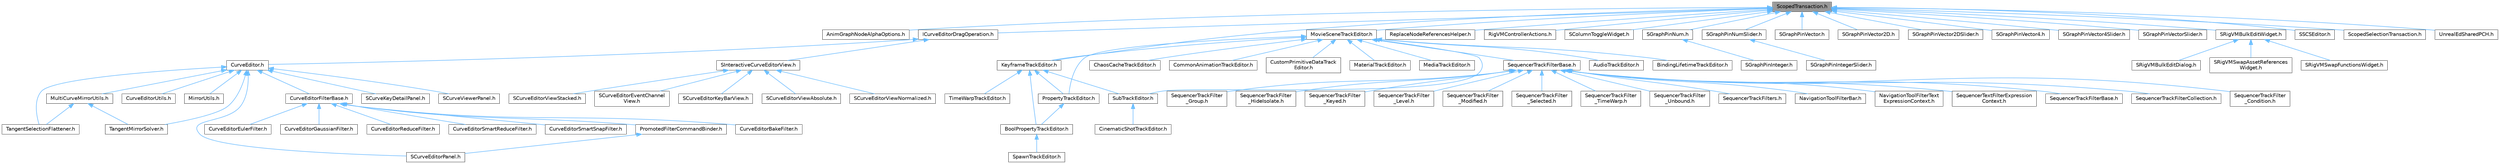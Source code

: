 digraph "ScopedTransaction.h"
{
 // INTERACTIVE_SVG=YES
 // LATEX_PDF_SIZE
  bgcolor="transparent";
  edge [fontname=Helvetica,fontsize=10,labelfontname=Helvetica,labelfontsize=10];
  node [fontname=Helvetica,fontsize=10,shape=box,height=0.2,width=0.4];
  Node1 [id="Node000001",label="ScopedTransaction.h",height=0.2,width=0.4,color="gray40", fillcolor="grey60", style="filled", fontcolor="black",tooltip=" "];
  Node1 -> Node2 [id="edge1_Node000001_Node000002",dir="back",color="steelblue1",style="solid",tooltip=" "];
  Node2 [id="Node000002",label="AnimGraphNodeAlphaOptions.h",height=0.2,width=0.4,color="grey40", fillcolor="white", style="filled",URL="$d6/df6/AnimGraphNodeAlphaOptions_8h.html",tooltip=" "];
  Node1 -> Node3 [id="edge2_Node000001_Node000003",dir="back",color="steelblue1",style="solid",tooltip=" "];
  Node3 [id="Node000003",label="ICurveEditorDragOperation.h",height=0.2,width=0.4,color="grey40", fillcolor="white", style="filled",URL="$d7/d15/ICurveEditorDragOperation_8h.html",tooltip=" "];
  Node3 -> Node4 [id="edge3_Node000003_Node000004",dir="back",color="steelblue1",style="solid",tooltip=" "];
  Node4 [id="Node000004",label="CurveEditor.h",height=0.2,width=0.4,color="grey40", fillcolor="white", style="filled",URL="$d1/d27/CurveEditor_8h.html",tooltip=" "];
  Node4 -> Node5 [id="edge4_Node000004_Node000005",dir="back",color="steelblue1",style="solid",tooltip=" "];
  Node5 [id="Node000005",label="CurveEditorFilterBase.h",height=0.2,width=0.4,color="grey40", fillcolor="white", style="filled",URL="$d9/d6a/CurveEditorFilterBase_8h.html",tooltip=" "];
  Node5 -> Node6 [id="edge5_Node000005_Node000006",dir="back",color="steelblue1",style="solid",tooltip=" "];
  Node6 [id="Node000006",label="CurveEditorBakeFilter.h",height=0.2,width=0.4,color="grey40", fillcolor="white", style="filled",URL="$dd/d47/CurveEditorBakeFilter_8h.html",tooltip=" "];
  Node5 -> Node7 [id="edge6_Node000005_Node000007",dir="back",color="steelblue1",style="solid",tooltip=" "];
  Node7 [id="Node000007",label="CurveEditorEulerFilter.h",height=0.2,width=0.4,color="grey40", fillcolor="white", style="filled",URL="$d1/d0e/CurveEditorEulerFilter_8h.html",tooltip=" "];
  Node5 -> Node8 [id="edge7_Node000005_Node000008",dir="back",color="steelblue1",style="solid",tooltip=" "];
  Node8 [id="Node000008",label="CurveEditorGaussianFilter.h",height=0.2,width=0.4,color="grey40", fillcolor="white", style="filled",URL="$d1/de6/CurveEditorGaussianFilter_8h.html",tooltip=" "];
  Node5 -> Node9 [id="edge8_Node000005_Node000009",dir="back",color="steelblue1",style="solid",tooltip=" "];
  Node9 [id="Node000009",label="CurveEditorReduceFilter.h",height=0.2,width=0.4,color="grey40", fillcolor="white", style="filled",URL="$d4/d9f/CurveEditorReduceFilter_8h.html",tooltip=" "];
  Node5 -> Node10 [id="edge9_Node000005_Node000010",dir="back",color="steelblue1",style="solid",tooltip=" "];
  Node10 [id="Node000010",label="CurveEditorSmartReduceFilter.h",height=0.2,width=0.4,color="grey40", fillcolor="white", style="filled",URL="$d9/d5a/CurveEditorSmartReduceFilter_8h.html",tooltip=" "];
  Node5 -> Node11 [id="edge10_Node000005_Node000011",dir="back",color="steelblue1",style="solid",tooltip=" "];
  Node11 [id="Node000011",label="CurveEditorSmartSnapFilter.h",height=0.2,width=0.4,color="grey40", fillcolor="white", style="filled",URL="$d1/dfb/CurveEditorSmartSnapFilter_8h.html",tooltip=" "];
  Node5 -> Node12 [id="edge11_Node000005_Node000012",dir="back",color="steelblue1",style="solid",tooltip=" "];
  Node12 [id="Node000012",label="PromotedFilterCommandBinder.h",height=0.2,width=0.4,color="grey40", fillcolor="white", style="filled",URL="$da/d3b/PromotedFilterCommandBinder_8h.html",tooltip=" "];
  Node12 -> Node13 [id="edge12_Node000012_Node000013",dir="back",color="steelblue1",style="solid",tooltip=" "];
  Node13 [id="Node000013",label="SCurveEditorPanel.h",height=0.2,width=0.4,color="grey40", fillcolor="white", style="filled",URL="$db/d60/SCurveEditorPanel_8h.html",tooltip=" "];
  Node4 -> Node14 [id="edge13_Node000004_Node000014",dir="back",color="steelblue1",style="solid",tooltip=" "];
  Node14 [id="Node000014",label="CurveEditorUtils.h",height=0.2,width=0.4,color="grey40", fillcolor="white", style="filled",URL="$d3/d81/CurveEditorUtils_8h.html",tooltip=" "];
  Node4 -> Node15 [id="edge14_Node000004_Node000015",dir="back",color="steelblue1",style="solid",tooltip=" "];
  Node15 [id="Node000015",label="MirrorUtils.h",height=0.2,width=0.4,color="grey40", fillcolor="white", style="filled",URL="$da/d75/MirrorUtils_8h.html",tooltip=" "];
  Node4 -> Node16 [id="edge15_Node000004_Node000016",dir="back",color="steelblue1",style="solid",tooltip=" "];
  Node16 [id="Node000016",label="MultiCurveMirrorUtils.h",height=0.2,width=0.4,color="grey40", fillcolor="white", style="filled",URL="$da/d1b/MultiCurveMirrorUtils_8h.html",tooltip=" "];
  Node16 -> Node17 [id="edge16_Node000016_Node000017",dir="back",color="steelblue1",style="solid",tooltip=" "];
  Node17 [id="Node000017",label="TangentMirrorSolver.h",height=0.2,width=0.4,color="grey40", fillcolor="white", style="filled",URL="$dc/dea/TangentMirrorSolver_8h.html",tooltip=" "];
  Node16 -> Node18 [id="edge17_Node000016_Node000018",dir="back",color="steelblue1",style="solid",tooltip=" "];
  Node18 [id="Node000018",label="TangentSelectionFlattener.h",height=0.2,width=0.4,color="grey40", fillcolor="white", style="filled",URL="$d7/dd8/TangentSelectionFlattener_8h.html",tooltip=" "];
  Node4 -> Node13 [id="edge18_Node000004_Node000013",dir="back",color="steelblue1",style="solid",tooltip=" "];
  Node4 -> Node19 [id="edge19_Node000004_Node000019",dir="back",color="steelblue1",style="solid",tooltip=" "];
  Node19 [id="Node000019",label="SCurveKeyDetailPanel.h",height=0.2,width=0.4,color="grey40", fillcolor="white", style="filled",URL="$d9/d1c/SCurveKeyDetailPanel_8h.html",tooltip=" "];
  Node4 -> Node20 [id="edge20_Node000004_Node000020",dir="back",color="steelblue1",style="solid",tooltip=" "];
  Node20 [id="Node000020",label="SCurveViewerPanel.h",height=0.2,width=0.4,color="grey40", fillcolor="white", style="filled",URL="$de/d3b/SCurveViewerPanel_8h.html",tooltip=" "];
  Node4 -> Node17 [id="edge21_Node000004_Node000017",dir="back",color="steelblue1",style="solid",tooltip=" "];
  Node4 -> Node18 [id="edge22_Node000004_Node000018",dir="back",color="steelblue1",style="solid",tooltip=" "];
  Node3 -> Node21 [id="edge23_Node000003_Node000021",dir="back",color="steelblue1",style="solid",tooltip=" "];
  Node21 [id="Node000021",label="SInteractiveCurveEditorView.h",height=0.2,width=0.4,color="grey40", fillcolor="white", style="filled",URL="$d2/dd9/SInteractiveCurveEditorView_8h.html",tooltip=" "];
  Node21 -> Node22 [id="edge24_Node000021_Node000022",dir="back",color="steelblue1",style="solid",tooltip=" "];
  Node22 [id="Node000022",label="SCurveEditorEventChannel\lView.h",height=0.2,width=0.4,color="grey40", fillcolor="white", style="filled",URL="$d9/df1/SCurveEditorEventChannelView_8h.html",tooltip=" "];
  Node21 -> Node23 [id="edge25_Node000021_Node000023",dir="back",color="steelblue1",style="solid",tooltip=" "];
  Node23 [id="Node000023",label="SCurveEditorKeyBarView.h",height=0.2,width=0.4,color="grey40", fillcolor="white", style="filled",URL="$d8/d9c/SCurveEditorKeyBarView_8h.html",tooltip=" "];
  Node21 -> Node24 [id="edge26_Node000021_Node000024",dir="back",color="steelblue1",style="solid",tooltip=" "];
  Node24 [id="Node000024",label="SCurveEditorViewAbsolute.h",height=0.2,width=0.4,color="grey40", fillcolor="white", style="filled",URL="$d0/d52/SCurveEditorViewAbsolute_8h.html",tooltip=" "];
  Node21 -> Node25 [id="edge27_Node000021_Node000025",dir="back",color="steelblue1",style="solid",tooltip=" "];
  Node25 [id="Node000025",label="SCurveEditorViewNormalized.h",height=0.2,width=0.4,color="grey40", fillcolor="white", style="filled",URL="$d5/de3/SCurveEditorViewNormalized_8h.html",tooltip=" "];
  Node21 -> Node26 [id="edge28_Node000021_Node000026",dir="back",color="steelblue1",style="solid",tooltip=" "];
  Node26 [id="Node000026",label="SCurveEditorViewStacked.h",height=0.2,width=0.4,color="grey40", fillcolor="white", style="filled",URL="$d0/d5a/SCurveEditorViewStacked_8h.html",tooltip=" "];
  Node1 -> Node27 [id="edge29_Node000001_Node000027",dir="back",color="steelblue1",style="solid",tooltip=" "];
  Node27 [id="Node000027",label="KeyframeTrackEditor.h",height=0.2,width=0.4,color="grey40", fillcolor="white", style="filled",URL="$dd/d47/KeyframeTrackEditor_8h.html",tooltip=" "];
  Node27 -> Node28 [id="edge30_Node000027_Node000028",dir="back",color="steelblue1",style="solid",tooltip=" "];
  Node28 [id="Node000028",label="BoolPropertyTrackEditor.h",height=0.2,width=0.4,color="grey40", fillcolor="white", style="filled",URL="$db/d07/BoolPropertyTrackEditor_8h.html",tooltip=" "];
  Node28 -> Node29 [id="edge31_Node000028_Node000029",dir="back",color="steelblue1",style="solid",tooltip=" "];
  Node29 [id="Node000029",label="SpawnTrackEditor.h",height=0.2,width=0.4,color="grey40", fillcolor="white", style="filled",URL="$d5/dac/SpawnTrackEditor_8h.html",tooltip=" "];
  Node27 -> Node30 [id="edge32_Node000027_Node000030",dir="back",color="steelblue1",style="solid",tooltip=" "];
  Node30 [id="Node000030",label="PropertyTrackEditor.h",height=0.2,width=0.4,color="grey40", fillcolor="white", style="filled",URL="$da/d9a/PropertyTrackEditor_8h.html",tooltip=" "];
  Node30 -> Node28 [id="edge33_Node000030_Node000028",dir="back",color="steelblue1",style="solid",tooltip=" "];
  Node27 -> Node31 [id="edge34_Node000027_Node000031",dir="back",color="steelblue1",style="solid",tooltip=" "];
  Node31 [id="Node000031",label="SubTrackEditor.h",height=0.2,width=0.4,color="grey40", fillcolor="white", style="filled",URL="$d8/d5b/SubTrackEditor_8h.html",tooltip=" "];
  Node31 -> Node32 [id="edge35_Node000031_Node000032",dir="back",color="steelblue1",style="solid",tooltip=" "];
  Node32 [id="Node000032",label="CinematicShotTrackEditor.h",height=0.2,width=0.4,color="grey40", fillcolor="white", style="filled",URL="$d3/d0c/CinematicShotTrackEditor_8h.html",tooltip=" "];
  Node27 -> Node33 [id="edge36_Node000027_Node000033",dir="back",color="steelblue1",style="solid",tooltip=" "];
  Node33 [id="Node000033",label="TimeWarpTrackEditor.h",height=0.2,width=0.4,color="grey40", fillcolor="white", style="filled",URL="$dc/d2e/TimeWarpTrackEditor_8h.html",tooltip=" "];
  Node1 -> Node34 [id="edge37_Node000001_Node000034",dir="back",color="steelblue1",style="solid",tooltip=" "];
  Node34 [id="Node000034",label="MovieSceneTrackEditor.h",height=0.2,width=0.4,color="grey40", fillcolor="white", style="filled",URL="$db/d6c/MovieSceneTrackEditor_8h.html",tooltip=" "];
  Node34 -> Node35 [id="edge38_Node000034_Node000035",dir="back",color="steelblue1",style="solid",tooltip=" "];
  Node35 [id="Node000035",label="AudioTrackEditor.h",height=0.2,width=0.4,color="grey40", fillcolor="white", style="filled",URL="$dd/d96/AudioTrackEditor_8h.html",tooltip=" "];
  Node34 -> Node36 [id="edge39_Node000034_Node000036",dir="back",color="steelblue1",style="solid",tooltip=" "];
  Node36 [id="Node000036",label="BindingLifetimeTrackEditor.h",height=0.2,width=0.4,color="grey40", fillcolor="white", style="filled",URL="$db/d3c/BindingLifetimeTrackEditor_8h.html",tooltip=" "];
  Node34 -> Node37 [id="edge40_Node000034_Node000037",dir="back",color="steelblue1",style="solid",tooltip=" "];
  Node37 [id="Node000037",label="ChaosCacheTrackEditor.h",height=0.2,width=0.4,color="grey40", fillcolor="white", style="filled",URL="$db/d36/ChaosCacheTrackEditor_8h.html",tooltip=" "];
  Node34 -> Node38 [id="edge41_Node000034_Node000038",dir="back",color="steelblue1",style="solid",tooltip=" "];
  Node38 [id="Node000038",label="CommonAnimationTrackEditor.h",height=0.2,width=0.4,color="grey40", fillcolor="white", style="filled",URL="$d9/d6e/CommonAnimationTrackEditor_8h.html",tooltip=" "];
  Node34 -> Node39 [id="edge42_Node000034_Node000039",dir="back",color="steelblue1",style="solid",tooltip=" "];
  Node39 [id="Node000039",label="CustomPrimitiveDataTrack\lEditor.h",height=0.2,width=0.4,color="grey40", fillcolor="white", style="filled",URL="$dc/d8f/CustomPrimitiveDataTrackEditor_8h.html",tooltip=" "];
  Node34 -> Node27 [id="edge43_Node000034_Node000027",dir="back",color="steelblue1",style="solid",tooltip=" "];
  Node34 -> Node40 [id="edge44_Node000034_Node000040",dir="back",color="steelblue1",style="solid",tooltip=" "];
  Node40 [id="Node000040",label="MaterialTrackEditor.h",height=0.2,width=0.4,color="grey40", fillcolor="white", style="filled",URL="$d1/d9f/MaterialTrackEditor_8h.html",tooltip=" "];
  Node34 -> Node41 [id="edge45_Node000034_Node000041",dir="back",color="steelblue1",style="solid",tooltip=" "];
  Node41 [id="Node000041",label="MediaTrackEditor.h",height=0.2,width=0.4,color="grey40", fillcolor="white", style="filled",URL="$d0/d41/MediaTrackEditor_8h.html",tooltip=" "];
  Node34 -> Node30 [id="edge46_Node000034_Node000030",dir="back",color="steelblue1",style="solid",tooltip=" "];
  Node34 -> Node42 [id="edge47_Node000034_Node000042",dir="back",color="steelblue1",style="solid",tooltip=" "];
  Node42 [id="Node000042",label="SequencerTrackFilterBase.h",height=0.2,width=0.4,color="grey40", fillcolor="white", style="filled",URL="$d8/def/Filters_2SequencerTrackFilterBase_8h.html",tooltip=" "];
  Node42 -> Node43 [id="edge48_Node000042_Node000043",dir="back",color="steelblue1",style="solid",tooltip=" "];
  Node43 [id="Node000043",label="NavigationToolFilterBar.h",height=0.2,width=0.4,color="grey40", fillcolor="white", style="filled",URL="$df/d14/NavigationToolFilterBar_8h.html",tooltip=" "];
  Node42 -> Node44 [id="edge49_Node000042_Node000044",dir="back",color="steelblue1",style="solid",tooltip=" "];
  Node44 [id="Node000044",label="NavigationToolFilterText\lExpressionContext.h",height=0.2,width=0.4,color="grey40", fillcolor="white", style="filled",URL="$d8/dd2/NavigationToolFilterTextExpressionContext_8h.html",tooltip=" "];
  Node42 -> Node45 [id="edge50_Node000042_Node000045",dir="back",color="steelblue1",style="solid",tooltip=" "];
  Node45 [id="Node000045",label="SequencerTextFilterExpression\lContext.h",height=0.2,width=0.4,color="grey40", fillcolor="white", style="filled",URL="$d0/d9f/SequencerTextFilterExpressionContext_8h.html",tooltip=" "];
  Node42 -> Node46 [id="edge51_Node000042_Node000046",dir="back",color="steelblue1",style="solid",tooltip=" "];
  Node46 [id="Node000046",label="SequencerTrackFilterBase.h",height=0.2,width=0.4,color="grey40", fillcolor="white", style="filled",URL="$d8/d4d/SequencerTrackFilterBase_8h.html",tooltip=" "];
  Node42 -> Node47 [id="edge52_Node000042_Node000047",dir="back",color="steelblue1",style="solid",tooltip=" "];
  Node47 [id="Node000047",label="SequencerTrackFilterCollection.h",height=0.2,width=0.4,color="grey40", fillcolor="white", style="filled",URL="$d8/de2/SequencerTrackFilterCollection_8h.html",tooltip=" "];
  Node42 -> Node48 [id="edge53_Node000042_Node000048",dir="back",color="steelblue1",style="solid",tooltip=" "];
  Node48 [id="Node000048",label="SequencerTrackFilter\l_Condition.h",height=0.2,width=0.4,color="grey40", fillcolor="white", style="filled",URL="$df/d17/SequencerTrackFilter__Condition_8h.html",tooltip=" "];
  Node42 -> Node49 [id="edge54_Node000042_Node000049",dir="back",color="steelblue1",style="solid",tooltip=" "];
  Node49 [id="Node000049",label="SequencerTrackFilter\l_Group.h",height=0.2,width=0.4,color="grey40", fillcolor="white", style="filled",URL="$da/dea/SequencerTrackFilter__Group_8h.html",tooltip=" "];
  Node42 -> Node50 [id="edge55_Node000042_Node000050",dir="back",color="steelblue1",style="solid",tooltip=" "];
  Node50 [id="Node000050",label="SequencerTrackFilter\l_HideIsolate.h",height=0.2,width=0.4,color="grey40", fillcolor="white", style="filled",URL="$d3/d55/SequencerTrackFilter__HideIsolate_8h.html",tooltip=" "];
  Node42 -> Node51 [id="edge56_Node000042_Node000051",dir="back",color="steelblue1",style="solid",tooltip=" "];
  Node51 [id="Node000051",label="SequencerTrackFilter\l_Keyed.h",height=0.2,width=0.4,color="grey40", fillcolor="white", style="filled",URL="$d4/d2d/SequencerTrackFilter__Keyed_8h.html",tooltip=" "];
  Node42 -> Node52 [id="edge57_Node000042_Node000052",dir="back",color="steelblue1",style="solid",tooltip=" "];
  Node52 [id="Node000052",label="SequencerTrackFilter\l_Level.h",height=0.2,width=0.4,color="grey40", fillcolor="white", style="filled",URL="$d2/d6c/SequencerTrackFilter__Level_8h.html",tooltip=" "];
  Node42 -> Node53 [id="edge58_Node000042_Node000053",dir="back",color="steelblue1",style="solid",tooltip=" "];
  Node53 [id="Node000053",label="SequencerTrackFilter\l_Modified.h",height=0.2,width=0.4,color="grey40", fillcolor="white", style="filled",URL="$d0/dd9/SequencerTrackFilter__Modified_8h.html",tooltip=" "];
  Node42 -> Node54 [id="edge59_Node000042_Node000054",dir="back",color="steelblue1",style="solid",tooltip=" "];
  Node54 [id="Node000054",label="SequencerTrackFilter\l_Selected.h",height=0.2,width=0.4,color="grey40", fillcolor="white", style="filled",URL="$dc/d54/SequencerTrackFilter__Selected_8h.html",tooltip=" "];
  Node42 -> Node55 [id="edge60_Node000042_Node000055",dir="back",color="steelblue1",style="solid",tooltip=" "];
  Node55 [id="Node000055",label="SequencerTrackFilter\l_TimeWarp.h",height=0.2,width=0.4,color="grey40", fillcolor="white", style="filled",URL="$d6/dd0/SequencerTrackFilter__TimeWarp_8h.html",tooltip=" "];
  Node42 -> Node56 [id="edge61_Node000042_Node000056",dir="back",color="steelblue1",style="solid",tooltip=" "];
  Node56 [id="Node000056",label="SequencerTrackFilter\l_Unbound.h",height=0.2,width=0.4,color="grey40", fillcolor="white", style="filled",URL="$d0/dd1/SequencerTrackFilter__Unbound_8h.html",tooltip=" "];
  Node42 -> Node57 [id="edge62_Node000042_Node000057",dir="back",color="steelblue1",style="solid",tooltip=" "];
  Node57 [id="Node000057",label="SequencerTrackFilters.h",height=0.2,width=0.4,color="grey40", fillcolor="white", style="filled",URL="$df/d72/SequencerTrackFilters_8h.html",tooltip=" "];
  Node34 -> Node31 [id="edge63_Node000034_Node000031",dir="back",color="steelblue1",style="solid",tooltip=" "];
  Node1 -> Node58 [id="edge64_Node000001_Node000058",dir="back",color="steelblue1",style="solid",tooltip=" "];
  Node58 [id="Node000058",label="ReplaceNodeReferencesHelper.h",height=0.2,width=0.4,color="grey40", fillcolor="white", style="filled",URL="$de/d84/ReplaceNodeReferencesHelper_8h.html",tooltip=" "];
  Node1 -> Node59 [id="edge65_Node000001_Node000059",dir="back",color="steelblue1",style="solid",tooltip=" "];
  Node59 [id="Node000059",label="RigVMControllerActions.h",height=0.2,width=0.4,color="grey40", fillcolor="white", style="filled",URL="$d3/dc4/RigVMControllerActions_8h.html",tooltip=" "];
  Node1 -> Node60 [id="edge66_Node000001_Node000060",dir="back",color="steelblue1",style="solid",tooltip=" "];
  Node60 [id="Node000060",label="SColumnToggleWidget.h",height=0.2,width=0.4,color="grey40", fillcolor="white", style="filled",URL="$de/d8d/SColumnToggleWidget_8h.html",tooltip=" "];
  Node1 -> Node61 [id="edge67_Node000001_Node000061",dir="back",color="steelblue1",style="solid",tooltip=" "];
  Node61 [id="Node000061",label="SGraphPinNum.h",height=0.2,width=0.4,color="grey40", fillcolor="white", style="filled",URL="$d7/da4/SGraphPinNum_8h.html",tooltip=" "];
  Node61 -> Node62 [id="edge68_Node000061_Node000062",dir="back",color="steelblue1",style="solid",tooltip=" "];
  Node62 [id="Node000062",label="SGraphPinInteger.h",height=0.2,width=0.4,color="grey40", fillcolor="white", style="filled",URL="$df/d54/SGraphPinInteger_8h.html",tooltip=" "];
  Node1 -> Node63 [id="edge69_Node000001_Node000063",dir="back",color="steelblue1",style="solid",tooltip=" "];
  Node63 [id="Node000063",label="SGraphPinNumSlider.h",height=0.2,width=0.4,color="grey40", fillcolor="white", style="filled",URL="$d5/d00/SGraphPinNumSlider_8h.html",tooltip=" "];
  Node63 -> Node64 [id="edge70_Node000063_Node000064",dir="back",color="steelblue1",style="solid",tooltip=" "];
  Node64 [id="Node000064",label="SGraphPinIntegerSlider.h",height=0.2,width=0.4,color="grey40", fillcolor="white", style="filled",URL="$da/d60/SGraphPinIntegerSlider_8h.html",tooltip=" "];
  Node1 -> Node65 [id="edge71_Node000001_Node000065",dir="back",color="steelblue1",style="solid",tooltip=" "];
  Node65 [id="Node000065",label="SGraphPinVector.h",height=0.2,width=0.4,color="grey40", fillcolor="white", style="filled",URL="$d8/de7/SGraphPinVector_8h.html",tooltip=" "];
  Node1 -> Node66 [id="edge72_Node000001_Node000066",dir="back",color="steelblue1",style="solid",tooltip=" "];
  Node66 [id="Node000066",label="SGraphPinVector2D.h",height=0.2,width=0.4,color="grey40", fillcolor="white", style="filled",URL="$d7/d67/SGraphPinVector2D_8h.html",tooltip=" "];
  Node1 -> Node67 [id="edge73_Node000001_Node000067",dir="back",color="steelblue1",style="solid",tooltip=" "];
  Node67 [id="Node000067",label="SGraphPinVector2DSlider.h",height=0.2,width=0.4,color="grey40", fillcolor="white", style="filled",URL="$d7/d05/SGraphPinVector2DSlider_8h.html",tooltip=" "];
  Node1 -> Node68 [id="edge74_Node000001_Node000068",dir="back",color="steelblue1",style="solid",tooltip=" "];
  Node68 [id="Node000068",label="SGraphPinVector4.h",height=0.2,width=0.4,color="grey40", fillcolor="white", style="filled",URL="$d4/d94/SGraphPinVector4_8h.html",tooltip=" "];
  Node1 -> Node69 [id="edge75_Node000001_Node000069",dir="back",color="steelblue1",style="solid",tooltip=" "];
  Node69 [id="Node000069",label="SGraphPinVector4Slider.h",height=0.2,width=0.4,color="grey40", fillcolor="white", style="filled",URL="$d9/db8/SGraphPinVector4Slider_8h.html",tooltip=" "];
  Node1 -> Node70 [id="edge76_Node000001_Node000070",dir="back",color="steelblue1",style="solid",tooltip=" "];
  Node70 [id="Node000070",label="SGraphPinVectorSlider.h",height=0.2,width=0.4,color="grey40", fillcolor="white", style="filled",URL="$dc/d38/SGraphPinVectorSlider_8h.html",tooltip=" "];
  Node1 -> Node71 [id="edge77_Node000001_Node000071",dir="back",color="steelblue1",style="solid",tooltip=" "];
  Node71 [id="Node000071",label="SRigVMBulkEditWidget.h",height=0.2,width=0.4,color="grey40", fillcolor="white", style="filled",URL="$d7/dab/SRigVMBulkEditWidget_8h.html",tooltip=" "];
  Node71 -> Node72 [id="edge78_Node000071_Node000072",dir="back",color="steelblue1",style="solid",tooltip=" "];
  Node72 [id="Node000072",label="SRigVMBulkEditDialog.h",height=0.2,width=0.4,color="grey40", fillcolor="white", style="filled",URL="$dd/d89/SRigVMBulkEditDialog_8h.html",tooltip=" "];
  Node71 -> Node73 [id="edge79_Node000071_Node000073",dir="back",color="steelblue1",style="solid",tooltip=" "];
  Node73 [id="Node000073",label="SRigVMSwapAssetReferences\lWidget.h",height=0.2,width=0.4,color="grey40", fillcolor="white", style="filled",URL="$db/d3f/SRigVMSwapAssetReferencesWidget_8h.html",tooltip=" "];
  Node71 -> Node74 [id="edge80_Node000071_Node000074",dir="back",color="steelblue1",style="solid",tooltip=" "];
  Node74 [id="Node000074",label="SRigVMSwapFunctionsWidget.h",height=0.2,width=0.4,color="grey40", fillcolor="white", style="filled",URL="$d0/da2/SRigVMSwapFunctionsWidget_8h.html",tooltip=" "];
  Node1 -> Node75 [id="edge81_Node000001_Node000075",dir="back",color="steelblue1",style="solid",tooltip=" "];
  Node75 [id="Node000075",label="SSCSEditor.h",height=0.2,width=0.4,color="grey40", fillcolor="white", style="filled",URL="$d0/d2e/SSCSEditor_8h.html",tooltip=" "];
  Node1 -> Node76 [id="edge82_Node000001_Node000076",dir="back",color="steelblue1",style="solid",tooltip=" "];
  Node76 [id="Node000076",label="ScopedSelectionTransaction.h",height=0.2,width=0.4,color="grey40", fillcolor="white", style="filled",URL="$d7/d40/ScopedSelectionTransaction_8h.html",tooltip=" "];
  Node1 -> Node77 [id="edge83_Node000001_Node000077",dir="back",color="steelblue1",style="solid",tooltip=" "];
  Node77 [id="Node000077",label="UnrealEdSharedPCH.h",height=0.2,width=0.4,color="grey40", fillcolor="white", style="filled",URL="$d1/de6/UnrealEdSharedPCH_8h.html",tooltip=" "];
}
